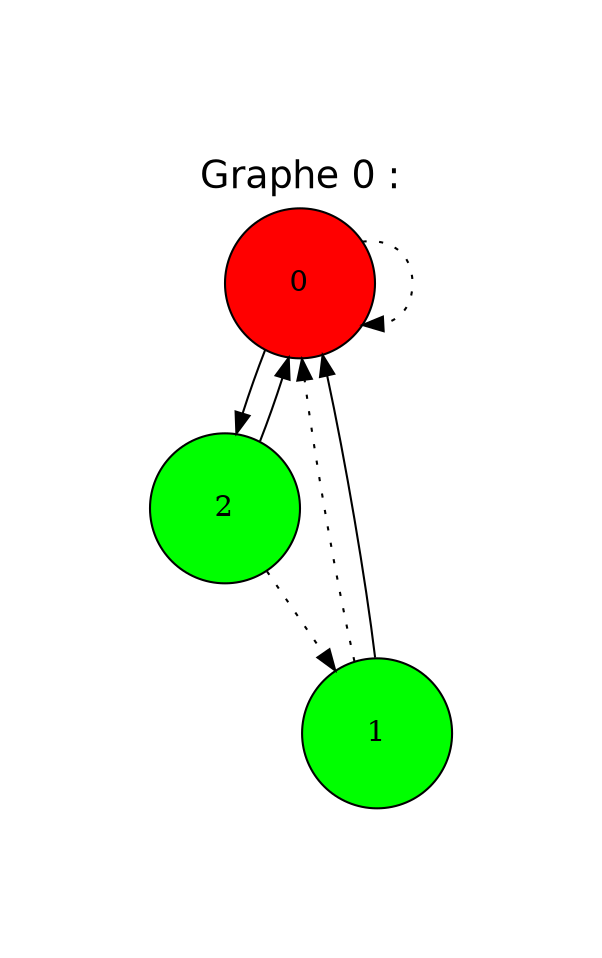 digraph graph0 {
center=true;
pad=1;
graph [label="Graphe 0 :\n", labelloc=t; labeljust=center, fontname=Helvetica, fontsize=18];
node [color=black, shape="ellipse", style="filled", width=1, height=1, fillcolor=red] 0;
node [color=black, shape="ellipse", style="filled", width=1, height=1, fillcolor=green] 1;
node [color=black, shape="ellipse", style="filled", width=1, height=1, fillcolor=green] 2;
0 -> 0[style=dotted];
0 -> 2;
1 -> 0[style=dotted];
1 -> 0;
2 -> 0;
2 -> 1[style=dotted];
}
digraph graph1 {
center=true;
pad=1;
graph [label="Graphe 1 :\n", labelloc=t; labeljust=center, fontname=Helvetica, fontsize=18];
node [color=black, shape="ellipse", style="filled", width=1, height=1, fillcolor=green] 0;
node [color=black, shape="ellipse", style="filled", width=1, height=1, fillcolor=red] 1;
node [color=black, shape="ellipse", style="filled", width=1, height=1, fillcolor=red] 2;
0 -> 0;
0 -> 1[style=dotted];
1 -> 0;
1 -> 2[style=dotted];
2 -> 0[style=dotted];
2 -> 0;
}
digraph graph2 {
center=true;
pad=1;
graph [label="Graphe 2 :\n", labelloc=t; labeljust=center, fontname=Helvetica, fontsize=18];
node [color=black, shape="ellipse", style="filled", width=1, height=1, fillcolor=green] 0;
node [color=black, shape="ellipse", style="filled", width=1, height=1, fillcolor=green] 1;
node [color=black, shape="ellipse", style="filled", width=1, height=1, fillcolor=red] 2;
0 -> 1;
0 -> 2[style=dotted];
1 -> 0[style=dotted];
1 -> 0;
2 -> 0[style=dotted];
2 -> 0;
}
digraph graph3 {
center=true;
pad=1;
graph [label="Graphe 3 :\n", labelloc=t; labeljust=center, fontname=Helvetica, fontsize=18];
node [color=black, shape="ellipse", style="filled", width=1, height=1, fillcolor=red] 0;
node [color=black, shape="ellipse", style="filled", width=1, height=1, fillcolor=green] 1;
node [color=black, shape="ellipse", style="filled", width=1, height=1, fillcolor=green] 2;
0 -> 0[style=dotted];
0 -> 1;
1 -> 0[style=dotted];
1 -> 2;
2 -> 0[style=dotted];
2 -> 0;
}
digraph graph4 {
center=true;
pad=1;
graph [label="Graphe 4 :\n", labelloc=t; labeljust=center, fontname=Helvetica, fontsize=18];
node [color=black, shape="ellipse", style="filled", width=1, height=1, fillcolor=green] 0;
node [color=black, shape="ellipse", style="filled", width=1, height=1, fillcolor=green] 1;
node [color=black, shape="ellipse", style="filled", width=1, height=1, fillcolor=red] 2;
0 -> 0;
0 -> 2[style=dotted];
1 -> 0[style=dotted];
1 -> 0;
2 -> 0[style=dotted];
2 -> 1;
}
digraph graph5 {
center=true;
pad=1;
graph [label="Graphe 5 :\n", labelloc=t; labeljust=center, fontname=Helvetica, fontsize=18];
node [color=black, shape="ellipse", style="filled", width=1, height=1, fillcolor=green] 0;
node [color=black, shape="ellipse", style="filled", width=1, height=1, fillcolor=green] 1;
node [color=black, shape="ellipse", style="filled", width=1, height=1, fillcolor=red] 2;
1 -> 1[style=dotted];
0 -> 1;
0 -> 2[style=dotted];
1 -> 0;
2 -> 0[style=dotted];
2 -> 0;
}
digraph graph6 {
center=true;
pad=1;
graph [label="Graphe 6 :\n", labelloc=t; labeljust=center, fontname=Helvetica, fontsize=18];
node [color=black, shape="ellipse", style="filled", width=1, height=1, fillcolor=green] 0;
node [color=black, shape="ellipse", style="filled", width=1, height=1, fillcolor=red] 1;
node [color=black, shape="ellipse", style="filled", width=1, height=1, fillcolor=green] 2;
0 -> 0[style=dotted];
1 -> 1[style=dotted];
0 -> 2;
1 -> 0;
2 -> 0;
2 -> 1[style=dotted];
}
digraph graph7 {
center=true;
pad=1;
graph [label="Graphe 7 :\n", labelloc=t; labeljust=center, fontname=Helvetica, fontsize=18];
node [color=black, shape="ellipse", style="filled", width=1, height=1, fillcolor=red] 0;
node [color=black, shape="ellipse", style="filled", width=1, height=1, fillcolor=red] 1;
node [color=black, shape="ellipse", style="filled", width=1, height=1, fillcolor=green] 2;
0 -> 1[style=dotted];
0 -> 1;
1 -> 0[style=dotted];
1 -> 2;
2 -> 0[style=dotted];
2 -> 0;
}
digraph graph8 {
center=true;
pad=1;
graph [label="Graphe 8 :\n", labelloc=t; labeljust=center, fontname=Helvetica, fontsize=18];
node [color=black, shape="ellipse", style="filled", width=1, height=1, fillcolor=green] 0;
node [color=black, shape="ellipse", style="filled", width=1, height=1, fillcolor=green] 1;
node [color=black, shape="ellipse", style="filled", width=1, height=1, fillcolor=red] 2;
0 -> 1;
0 -> 2[style=dotted];
1 -> 0[style=dotted];
1 -> 0;
2 -> 0;
2 -> 1[style=dotted];
}
digraph graph9 {
center=true;
pad=1;
graph [label="Graphe 9 :\n", labelloc=t; labeljust=center, fontname=Helvetica, fontsize=18];
node [color=black, shape="ellipse", style="filled", width=1, height=1, fillcolor=red] 0;
node [color=black, shape="ellipse", style="filled", width=1, height=1, fillcolor=red] 1;
node [color=black, shape="ellipse", style="filled", width=1, height=1, fillcolor=green] 2;
1 -> 1;
0 -> 1[style=dotted];
0 -> 2;
1 -> 0[style=dotted];
2 -> 0[style=dotted];
2 -> 0;
}
digraph graph10 {
center=true;
pad=1;
graph [label="Graphe 10 :\n", labelloc=t; labeljust=center, fontname=Helvetica, fontsize=18];
node [color=black, shape="ellipse", style="filled", width=1, height=1, fillcolor=red] 0;
node [color=black, shape="ellipse", style="filled", width=1, height=1, fillcolor=green] 1;
node [color=black, shape="ellipse", style="filled", width=1, height=1, fillcolor=green] 2;
0 -> 0[style=dotted];
1 -> 1;
0 -> 2;
1 -> 0[style=dotted];
2 -> 0[style=dotted];
2 -> 1;
}
digraph graph11 {
center=true;
pad=1;
graph [label="Graphe 11 :\n", labelloc=t; labeljust=center, fontname=Helvetica, fontsize=18];
node [color=black, shape="ellipse", style="filled", width=1, height=1, fillcolor=green] 0;
node [color=black, shape="ellipse", style="filled", width=1, height=1, fillcolor=red] 1;
node [color=black, shape="ellipse", style="filled", width=1, height=1, fillcolor=red] 2;
0 -> 0;
1 -> 1[style=dotted];
0 -> 2[style=dotted];
1 -> 0;
2 -> 0[style=dotted];
2 -> 1;
}
digraph graph12 {
center=true;
pad=1;
graph [label="Graphe 12 :\n", labelloc=t; labeljust=center, fontname=Helvetica, fontsize=18];
node [color=black, shape="ellipse", style="filled", width=1, height=1, fillcolor=red] 0;
node [color=black, shape="ellipse", style="filled", width=1, height=1, fillcolor=green] 1;
node [color=black, shape="ellipse", style="filled", width=1, height=1, fillcolor=green] 2;
0 -> 0[style=dotted];
1 -> 1;
0 -> 2;
1 -> 0[style=dotted];
2 -> 0;
2 -> 1[style=dotted];
}
digraph graph13 {
center=true;
pad=1;
graph [label="Graphe 13 :\n", labelloc=t; labeljust=center, fontname=Helvetica, fontsize=18];
node [color=black, shape="ellipse", style="filled", width=1, height=1, fillcolor=red] 0;
node [color=black, shape="ellipse", style="filled", width=1, height=1, fillcolor=red] 1;
node [color=black, shape="ellipse", style="filled", width=1, height=1, fillcolor=green] 2;
0 -> 0[style=dotted];
1 -> 1[style=dotted];
0 -> 1;
1 -> 2;
2 -> 0[style=dotted];
2 -> 0;
}
digraph graph14 {
center=true;
pad=1;
graph [label="Graphe 14 :\n", labelloc=t; labeljust=center, fontname=Helvetica, fontsize=18];
node [color=black, shape="ellipse", style="filled", width=1, height=1, fillcolor=red] 0;
node [color=black, shape="ellipse", style="filled", width=1, height=1, fillcolor=green] 1;
node [color=black, shape="ellipse", style="filled", width=1, height=1, fillcolor=green] 2;
0 -> 0[style=dotted];
0 -> 1;
1 -> 0[style=dotted];
1 -> 2;
2 -> 0[style=dotted];
2 -> 1;
}
digraph graph15 {
center=true;
pad=1;
graph [label="Graphe 15 :\n", labelloc=t; labeljust=center, fontname=Helvetica, fontsize=18];
node [color=black, shape="ellipse", style="filled", width=1, height=1, fillcolor=green] 0;
node [color=black, shape="ellipse", style="filled", width=1, height=1, fillcolor=red] 1;
node [color=black, shape="ellipse", style="filled", width=1, height=1, fillcolor=green] 2;
1 -> 1[style=dotted];
0 -> 1[style=dotted];
0 -> 2;
1 -> 0;
2 -> 0[style=dotted];
2 -> 0;
}
digraph graph16 {
center=true;
pad=1;
graph [label="Graphe 16 :\n", labelloc=t; labeljust=center, fontname=Helvetica, fontsize=18];
node [color=black, shape="ellipse", style="filled", width=1, height=1, fillcolor=green] 0;
node [color=black, shape="ellipse", style="filled", width=1, height=1, fillcolor=red] 1;
node [color=black, shape="ellipse", style="filled", width=1, height=1, fillcolor=red] 2;
0 -> 0;
0 -> 2[style=dotted];
1 -> 0[style=dotted];
1 -> 0;
2 -> 1[style=dotted];
2 -> 1;
}
digraph graph17 {
center=true;
pad=1;
graph [label="Graphe 17 :\n", labelloc=t; labeljust=center, fontname=Helvetica, fontsize=18];
node [color=black, shape="ellipse", style="filled", width=1, height=1, fillcolor=red] 0;
node [color=black, shape="ellipse", style="filled", width=1, height=1, fillcolor=green] 1;
node [color=black, shape="ellipse", style="filled", width=1, height=1, fillcolor=green] 2;
0 -> 0[style=dotted];
0 -> 1;
1 -> 0[style=dotted];
1 -> 2;
2 -> 0;
2 -> 1[style=dotted];
}
digraph graph18 {
center=true;
pad=1;
graph [label="Graphe 18 :\n", labelloc=t; labeljust=center, fontname=Helvetica, fontsize=18];
node [color=black, shape="ellipse", style="filled", width=1, height=1, fillcolor=red] 0;
node [color=black, shape="ellipse", style="filled", width=1, height=1, fillcolor=red] 1;
node [color=black, shape="ellipse", style="filled", width=1, height=1, fillcolor=green] 2;
0 -> 1[style=dotted];
0 -> 2;
1 -> 0[style=dotted];
1 -> 0;
2 -> 0[style=dotted];
2 -> 1;
}
digraph graph19 {
center=true;
pad=1;
graph [label="Graphe 19 :\n", labelloc=t; labeljust=center, fontname=Helvetica, fontsize=18];
node [color=black, shape="ellipse", style="filled", width=1, height=1, fillcolor=red] 0;
node [color=black, shape="ellipse", style="filled", width=1, height=1, fillcolor=green] 1;
node [color=black, shape="ellipse", style="filled", width=1, height=1, fillcolor=green] 2;
0 -> 0[style=dotted];
0 -> 2;
1 -> 0[style=dotted];
1 -> 0;
2 -> 1[style=dotted];
2 -> 1;
}
digraph graph20 {
center=true;
pad=1;
graph [label="Graphe 20 :\n", labelloc=t; labeljust=center, fontname=Helvetica, fontsize=18];
node [color=black, shape="ellipse", style="filled", width=1, height=1, fillcolor=green] 0;
node [color=black, shape="ellipse", style="filled", width=1, height=1, fillcolor=green] 1;
node [color=black, shape="ellipse", style="filled", width=1, height=1, fillcolor=red] 2;
0 -> 1[style=dotted];
0 -> 1;
1 -> 0;
1 -> 2[style=dotted];
2 -> 0[style=dotted];
2 -> 0;
}
digraph graph21 {
center=true;
pad=1;
graph [label="Graphe 21 :\n", labelloc=t; labeljust=center, fontname=Helvetica, fontsize=18];
node [color=black, shape="ellipse", style="filled", width=1, height=1, fillcolor=green] 0;
node [color=black, shape="ellipse", style="filled", width=1, height=1, fillcolor=red] 1;
node [color=black, shape="ellipse", style="filled", width=1, height=1, fillcolor=green] 2;
0 -> 1[style=dotted];
0 -> 2;
1 -> 0[style=dotted];
1 -> 0;
2 -> 0;
2 -> 1[style=dotted];
}
digraph graph22 {
center=true;
pad=1;
graph [label="Graphe 22 :\n", labelloc=t; labeljust=center, fontname=Helvetica, fontsize=18];
node [color=black, shape="ellipse", style="filled", width=1, height=1, fillcolor=green] 0;
node [color=black, shape="ellipse", style="filled", width=1, height=1, fillcolor=red] 1;
node [color=black, shape="ellipse", style="filled", width=1, height=1, fillcolor=green] 2;
0 -> 0;
1 -> 1[style=dotted];
0 -> 2[style=dotted];
1 -> 0;
2 -> 0;
2 -> 1[style=dotted];
}
digraph graph23 {
center=true;
pad=1;
graph [label="Graphe 23 :\n", labelloc=t; labeljust=center, fontname=Helvetica, fontsize=18];
node [color=black, shape="ellipse", style="filled", width=1, height=1, fillcolor=green] 0;
node [color=black, shape="ellipse", style="filled", width=1, height=1, fillcolor=red] 1;
node [color=black, shape="ellipse", style="filled", width=1, height=1, fillcolor=red] 2;
0 -> 0;
1 -> 1;
0 -> 2[style=dotted];
1 -> 0[style=dotted];
2 -> 0;
2 -> 1[style=dotted];
}
digraph graph24 {
center=true;
pad=1;
graph [label="Graphe 24 :\n", labelloc=t; labeljust=center, fontname=Helvetica, fontsize=18];
node [color=black, shape="ellipse", style="filled", width=1, height=1, fillcolor=green] 0;
node [color=black, shape="ellipse", style="filled", width=1, height=1, fillcolor=green] 1;
node [color=black, shape="ellipse", style="filled", width=1, height=1, fillcolor=red] 2;
0 -> 0;
1 -> 1;
0 -> 2[style=dotted];
1 -> 0[style=dotted];
2 -> 0[style=dotted];
2 -> 1;
}
digraph graph25 {
center=true;
pad=1;
graph [label="Graphe 25 :\n", labelloc=t; labeljust=center, fontname=Helvetica, fontsize=18];
node [color=black, shape="ellipse", style="filled", width=1, height=1, fillcolor=green] 0;
node [color=black, shape="ellipse", style="filled", width=1, height=1, fillcolor=red] 1;
node [color=black, shape="ellipse", style="filled", width=1, height=1, fillcolor=green] 2;
0 -> 0;
0 -> 1[style=dotted];
1 -> 0[style=dotted];
1 -> 2;
2 -> 0[style=dotted];
2 -> 1;
}
digraph graph26 {
center=true;
pad=1;
graph [label="Graphe 26 :\n", labelloc=t; labeljust=center, fontname=Helvetica, fontsize=18];
node [color=black, shape="ellipse", style="filled", width=1, height=1, fillcolor=green] 0;
node [color=black, shape="ellipse", style="filled", width=1, height=1, fillcolor=green] 1;
node [color=black, shape="ellipse", style="filled", width=1, height=1, fillcolor=red] 2;
0 -> 0;
1 -> 1;
0 -> 1[style=dotted];
1 -> 2[style=dotted];
2 -> 0[style=dotted];
2 -> 0;
}
digraph graph27 {
center=true;
pad=1;
graph [label="Graphe 27 :\n", labelloc=t; labeljust=center, fontname=Helvetica, fontsize=18];
node [color=black, shape="ellipse", style="filled", width=1, height=1, fillcolor=red] 0;
node [color=black, shape="ellipse", style="filled", width=1, height=1, fillcolor=green] 1;
node [color=black, shape="ellipse", style="filled", width=1, height=1, fillcolor=green] 2;
0 -> 0[style=dotted];
1 -> 1;
0 -> 1;
1 -> 2[style=dotted];
2 -> 0[style=dotted];
2 -> 0;
}
digraph graph28 {
center=true;
pad=1;
graph [label="Graphe 28 :\n", labelloc=t; labeljust=center, fontname=Helvetica, fontsize=18];
node [color=black, shape="ellipse", style="filled", width=1, height=1, fillcolor=green] 0;
node [color=black, shape="ellipse", style="filled", width=1, height=1, fillcolor=red] 1;
node [color=black, shape="ellipse", style="filled", width=1, height=1, fillcolor=green] 2;
0 -> 0;
0 -> 1[style=dotted];
1 -> 0[style=dotted];
1 -> 2;
2 -> 0;
2 -> 1[style=dotted];
}
digraph graph29 {
center=true;
pad=1;
graph [label="Graphe 29 :\n", labelloc=t; labeljust=center, fontname=Helvetica, fontsize=18];
node [color=black, shape="ellipse", style="filled", width=1, height=1, fillcolor=red] 0;
node [color=black, shape="ellipse", style="filled", width=1, height=1, fillcolor=green] 1;
node [color=black, shape="ellipse", style="filled", width=1, height=1, fillcolor=red] 2;
1 -> 1;
0 -> 1;
0 -> 2[style=dotted];
1 -> 0[style=dotted];
2 -> 0[style=dotted];
2 -> 0;
}
digraph graph30 {
center=true;
pad=1;
graph [label="Graphe 30 :\n", labelloc=t; labeljust=center, fontname=Helvetica, fontsize=18];
node [color=black, shape="ellipse", style="filled", width=1, height=1, fillcolor=green] 0;
node [color=black, shape="ellipse", style="filled", width=1, height=1, fillcolor=red] 1;
node [color=black, shape="ellipse", style="filled", width=1, height=1, fillcolor=green] 2;
0 -> 0;
1 -> 1[style=dotted];
0 -> 1[style=dotted];
1 -> 2;
2 -> 0[style=dotted];
2 -> 0;
}
digraph graph31 {
center=true;
pad=1;
graph [label="Graphe 31 :\n", labelloc=t; labeljust=center, fontname=Helvetica, fontsize=18];
node [color=black, shape="ellipse", style="filled", width=1, height=1, fillcolor=green] 0;
node [color=black, shape="ellipse", style="filled", width=1, height=1, fillcolor=red] 1;
node [color=black, shape="ellipse", style="filled", width=1, height=1, fillcolor=red] 2;
0 -> 0;
0 -> 1[style=dotted];
1 -> 0;
1 -> 2[style=dotted];
2 -> 0;
2 -> 1[style=dotted];
}
digraph graph32 {
center=true;
pad=1;
graph [label="Graphe 32 :\n", labelloc=t; labeljust=center, fontname=Helvetica, fontsize=18];
node [color=black, shape="ellipse", style="filled", width=1, height=1, fillcolor=green] 0;
node [color=black, shape="ellipse", style="filled", width=1, height=1, fillcolor=red] 1;
node [color=black, shape="ellipse", style="filled", width=1, height=1, fillcolor=red] 2;
0 -> 0;
0 -> 1[style=dotted];
1 -> 0;
1 -> 2[style=dotted];
2 -> 0[style=dotted];
2 -> 1;
}
digraph graph33 {
center=true;
pad=1;
graph [label="Graphe 33 :\n", labelloc=t; labeljust=center, fontname=Helvetica, fontsize=18];
node [color=black, shape="ellipse", style="filled", width=1, height=1, fillcolor=green] 0;
node [color=black, shape="ellipse", style="filled", width=1, height=1, fillcolor=green] 1;
node [color=black, shape="ellipse", style="filled", width=1, height=1, fillcolor=red] 2;
0 -> 0[style=dotted];
0 -> 1;
1 -> 0;
1 -> 2[style=dotted];
2 -> 0;
2 -> 1[style=dotted];
}
digraph graph34 {
center=true;
pad=1;
graph [label="Graphe 34 :\n", labelloc=t; labeljust=center, fontname=Helvetica, fontsize=18];
node [color=black, shape="ellipse", style="filled", width=1, height=1, fillcolor=red] 0;
node [color=black, shape="ellipse", style="filled", width=1, height=1, fillcolor=green] 1;
node [color=black, shape="ellipse", style="filled", width=1, height=1, fillcolor=green] 2;
0 -> 0[style=dotted];
0 -> 1;
1 -> 0;
1 -> 2[style=dotted];
2 -> 0[style=dotted];
2 -> 1;
}
digraph graph35 {
center=true;
pad=1;
graph [label="Graphe 35 :\n", labelloc=t; labeljust=center, fontname=Helvetica, fontsize=18];
node [color=black, shape="ellipse", style="filled", width=1, height=1, fillcolor=red] 0;
node [color=black, shape="ellipse", style="filled", width=1, height=1, fillcolor=green] 1;
node [color=black, shape="ellipse", style="filled", width=1, height=1, fillcolor=green] 2;
0 -> 0[style=dotted];
1 -> 1[style=dotted];
0 -> 2;
1 -> 0;
2 -> 0[style=dotted];
2 -> 1;
}
digraph graph36 {
center=true;
pad=1;
graph [label="Graphe 36 :\n", labelloc=t; labeljust=center, fontname=Helvetica, fontsize=18];
node [color=black, shape="ellipse", style="filled", width=1, height=1, fillcolor=green] 0;
node [color=black, shape="ellipse", style="filled", width=1, height=1, fillcolor=green] 1;
node [color=black, shape="ellipse", style="filled", width=1, height=1, fillcolor=red] 2;
0 -> 1;
0 -> 2[style=dotted];
1 -> 0[style=dotted];
1 -> 0;
2 -> 0[style=dotted];
2 -> 1;
}
digraph graph37 {
center=true;
pad=1;
graph [label="Graphe 37 :\n", labelloc=t; labeljust=center, fontname=Helvetica, fontsize=18];
node [color=black, shape="ellipse", style="filled", width=1, height=1, fillcolor=green] 0;
node [color=black, shape="ellipse", style="filled", width=1, height=1, fillcolor=red] 1;
node [color=black, shape="ellipse", style="filled", width=1, height=1, fillcolor=green] 2;
0 -> 0;
1 -> 1[style=dotted];
0 -> 2[style=dotted];
1 -> 2;
2 -> 0;
2 -> 1[style=dotted];
}
digraph graph38 {
center=true;
pad=1;
graph [label="Graphe 38 :\n", labelloc=t; labeljust=center, fontname=Helvetica, fontsize=18];
node [color=black, shape="ellipse", style="filled", width=1, height=1, fillcolor=red] 0;
node [color=black, shape="ellipse", style="filled", width=1, height=1, fillcolor=green] 1;
node [color=black, shape="ellipse", style="filled", width=1, height=1, fillcolor=green] 2;
0 -> 0[style=dotted];
1 -> 1[style=dotted];
0 -> 2;
1 -> 2;
2 -> 0[style=dotted];
2 -> 1;
}
digraph graph39 {
center=true;
pad=1;
graph [label="Graphe 39 :\n", labelloc=t; labeljust=center, fontname=Helvetica, fontsize=18];
node [color=black, shape="ellipse", style="filled", width=1, height=1, fillcolor=green] 0;
node [color=black, shape="ellipse", style="filled", width=1, height=1, fillcolor=red] 1;
node [color=black, shape="ellipse", style="filled", width=1, height=1, fillcolor=red] 2;
0 -> 0;
1 -> 1[style=dotted];
2 -> 2[style=dotted];
0 -> 1[style=dotted];
1 -> 2;
2 -> 0;
}
digraph graph40 {
center=true;
pad=1;
graph [label="Graphe 40 :\n", labelloc=t; labeljust=center, fontname=Helvetica, fontsize=18];
node [color=black, shape="ellipse", style="filled", width=1, height=1, fillcolor=green] 0;
node [color=black, shape="ellipse", style="filled", width=1, height=1, fillcolor=red] 1;
node [color=black, shape="ellipse", style="filled", width=1, height=1, fillcolor=green] 2;
1 -> 1[style=dotted];
0 -> 1[style=dotted];
0 -> 2;
1 -> 2;
2 -> 0[style=dotted];
2 -> 0;
}
digraph graph41 {
center=true;
pad=1;
graph [label="Graphe 41 :\n", labelloc=t; labeljust=center, fontname=Helvetica, fontsize=18];
node [color=black, shape="ellipse", style="filled", width=1, height=1, fillcolor=green] 0;
node [color=black, shape="ellipse", style="filled", width=1, height=1, fillcolor=green] 1;
node [color=black, shape="ellipse", style="filled", width=1, height=1, fillcolor=green] 2;
1 -> 1;
0 -> 1[style=dotted];
0 -> 2;
1 -> 2[style=dotted];
2 -> 0[style=dotted];
2 -> 0;
}
digraph graph42 {
center=true;
pad=1;
graph [label="Graphe 42 :\n", labelloc=t; labeljust=center, fontname=Helvetica, fontsize=18];
node [color=black, shape="ellipse", style="filled", width=1, height=1, fillcolor=red] 0;
node [color=black, shape="ellipse", style="filled", width=1, height=1, fillcolor=green] 1;
node [color=black, shape="ellipse", style="filled", width=1, height=1, fillcolor=green] 2;
0 -> 0[style=dotted];
1 -> 1;
2 -> 2;
0 -> 2;
1 -> 0[style=dotted];
2 -> 1[style=dotted];
}
digraph graph43 {
center=true;
pad=1;
graph [label="Graphe 43 :\n", labelloc=t; labeljust=center, fontname=Helvetica, fontsize=18];
node [color=black, shape="ellipse", style="filled", width=1, height=1, fillcolor=green] 0;
node [color=black, shape="ellipse", style="filled", width=1, height=1, fillcolor=red] 1;
node [color=black, shape="ellipse", style="filled", width=1, height=1, fillcolor=green] 2;
0 -> 1[style=dotted];
0 -> 2;
1 -> 0[style=dotted];
1 -> 2;
2 -> 0;
2 -> 1[style=dotted];
}
digraph graph44 {
center=true;
pad=1;
graph [label="Graphe 44 :\n", labelloc=t; labeljust=center, fontname=Helvetica, fontsize=18];
node [color=black, shape="ellipse", style="filled", width=1, height=1, fillcolor=green] 0;
node [color=black, shape="ellipse", style="filled", width=1, height=1, fillcolor=green] 1;
node [color=black, shape="ellipse", style="filled", width=1, height=1, fillcolor=green] 2;
0 -> 1;
0 -> 2[style=dotted];
1 -> 0[style=dotted];
1 -> 2;
2 -> 0;
2 -> 1[style=dotted];
}
digraph graph45 {
center=true;
pad=1;
graph [label="Graphe 45 :\n", labelloc=t; labeljust=center, fontname=Helvetica, fontsize=18];
node [color=black, shape="ellipse", style="filled", width=1, height=1, fillcolor=green] 0;
node [color=black, shape="ellipse", style="filled", width=1, height=1, fillcolor=green] 1;
node [color=black, shape="ellipse", style="filled", width=1, height=1, fillcolor=green] 2;
0 -> 0;
1 -> 1;
2 -> 2;
0 -> 1[style=dotted];
1 -> 2[style=dotted];
2 -> 0[style=dotted];
}
digraph graph46 {
center=true;
pad=1;
graph [label="Graphe 46 :\n", labelloc=t; labeljust=center, fontname=Helvetica, fontsize=18];
node [color=black, shape="ellipse", style="filled", width=1, height=1, fillcolor=red] 0;
node [color=black, shape="ellipse", style="filled", width=1, height=1, fillcolor=red] 1;
node [color=black, shape="ellipse", style="filled", width=1, height=1, fillcolor=green] 2;
0 -> 0;
2 -> 2;
0 -> 1[style=dotted];
1 -> 0[style=dotted];
1 -> 2;
2 -> 1[style=dotted];
}
digraph graph47 {
center=true;
pad=1;
graph [label="Graphe 47 :\n", labelloc=t; labeljust=center, fontname=Helvetica, fontsize=18];
node [color=black, shape="ellipse", style="filled", width=1, height=1, fillcolor=green] 0;
node [color=black, shape="ellipse", style="filled", width=1, height=1, fillcolor=green] 1;
node [color=black, shape="ellipse", style="filled", width=1, height=1, fillcolor=green] 2;
0 -> 0[style=dotted];
0 -> 1;
1 -> 2[style=dotted];
1 -> 2;
2 -> 0;
2 -> 1[style=dotted];
}
digraph graph48 {
center=true;
pad=1;
graph [label="Graphe 48 :\n", labelloc=t; labeljust=center, fontname=Helvetica, fontsize=18];
node [color=black, shape="ellipse", style="filled", width=1, height=1, fillcolor=green] 0;
node [color=black, shape="ellipse", style="filled", width=1, height=1, fillcolor=green] 1;
node [color=black, shape="ellipse", style="filled", width=1, height=1, fillcolor=green] 2;
0 -> 0[style=dotted];
1 -> 1[style=dotted];
2 -> 2[style=dotted];
0 -> 2;
1 -> 0;
2 -> 1;
}
digraph graph49 {
center=true;
pad=1;
graph [label="Graphe 49 :\n", labelloc=t; labeljust=center, fontname=Helvetica, fontsize=18];
node [color=black, shape="ellipse", style="filled", width=1, height=1, fillcolor=red] 0;
node [color=black, shape="ellipse", style="filled", width=1, height=1, fillcolor=green] 1;
node [color=black, shape="ellipse", style="filled", width=1, height=1, fillcolor=red] 2;
1 -> 1;
0 -> 2[style=dotted];
0 -> 2;
1 -> 0[style=dotted];
2 -> 0[style=dotted];
2 -> 1;
}
digraph graph50 {
center=true;
pad=1;
graph [label="Graphe 50 :\n", labelloc=t; labeljust=center, fontname=Helvetica, fontsize=18];
node [color=black, shape="ellipse", style="filled", width=1, height=1, fillcolor=green] 0;
node [color=black, shape="ellipse", style="filled", width=1, height=1, fillcolor=green] 1;
node [color=black, shape="ellipse", style="filled", width=1, height=1, fillcolor=green] 2;
0 -> 2[style=dotted];
0 -> 2;
1 -> 0[style=dotted];
1 -> 0;
2 -> 1[style=dotted];
2 -> 1;
}
digraph graph51 {
center=true;
pad=1;
graph [label="Graphe 51 :\n", labelloc=t; labeljust=center, fontname=Helvetica, fontsize=18];
node [color=black, shape="ellipse", style="filled", width=1, height=1, fillcolor=green] 0;
node [color=black, shape="ellipse", style="filled", width=1, height=1, fillcolor=green] 1;
node [color=black, shape="ellipse", style="filled", width=1, height=1, fillcolor=green] 2;
1 -> 1[style=dotted];
2 -> 2;
0 -> 1;
0 -> 2[style=dotted];
1 -> 0;
2 -> 0[style=dotted];
}

